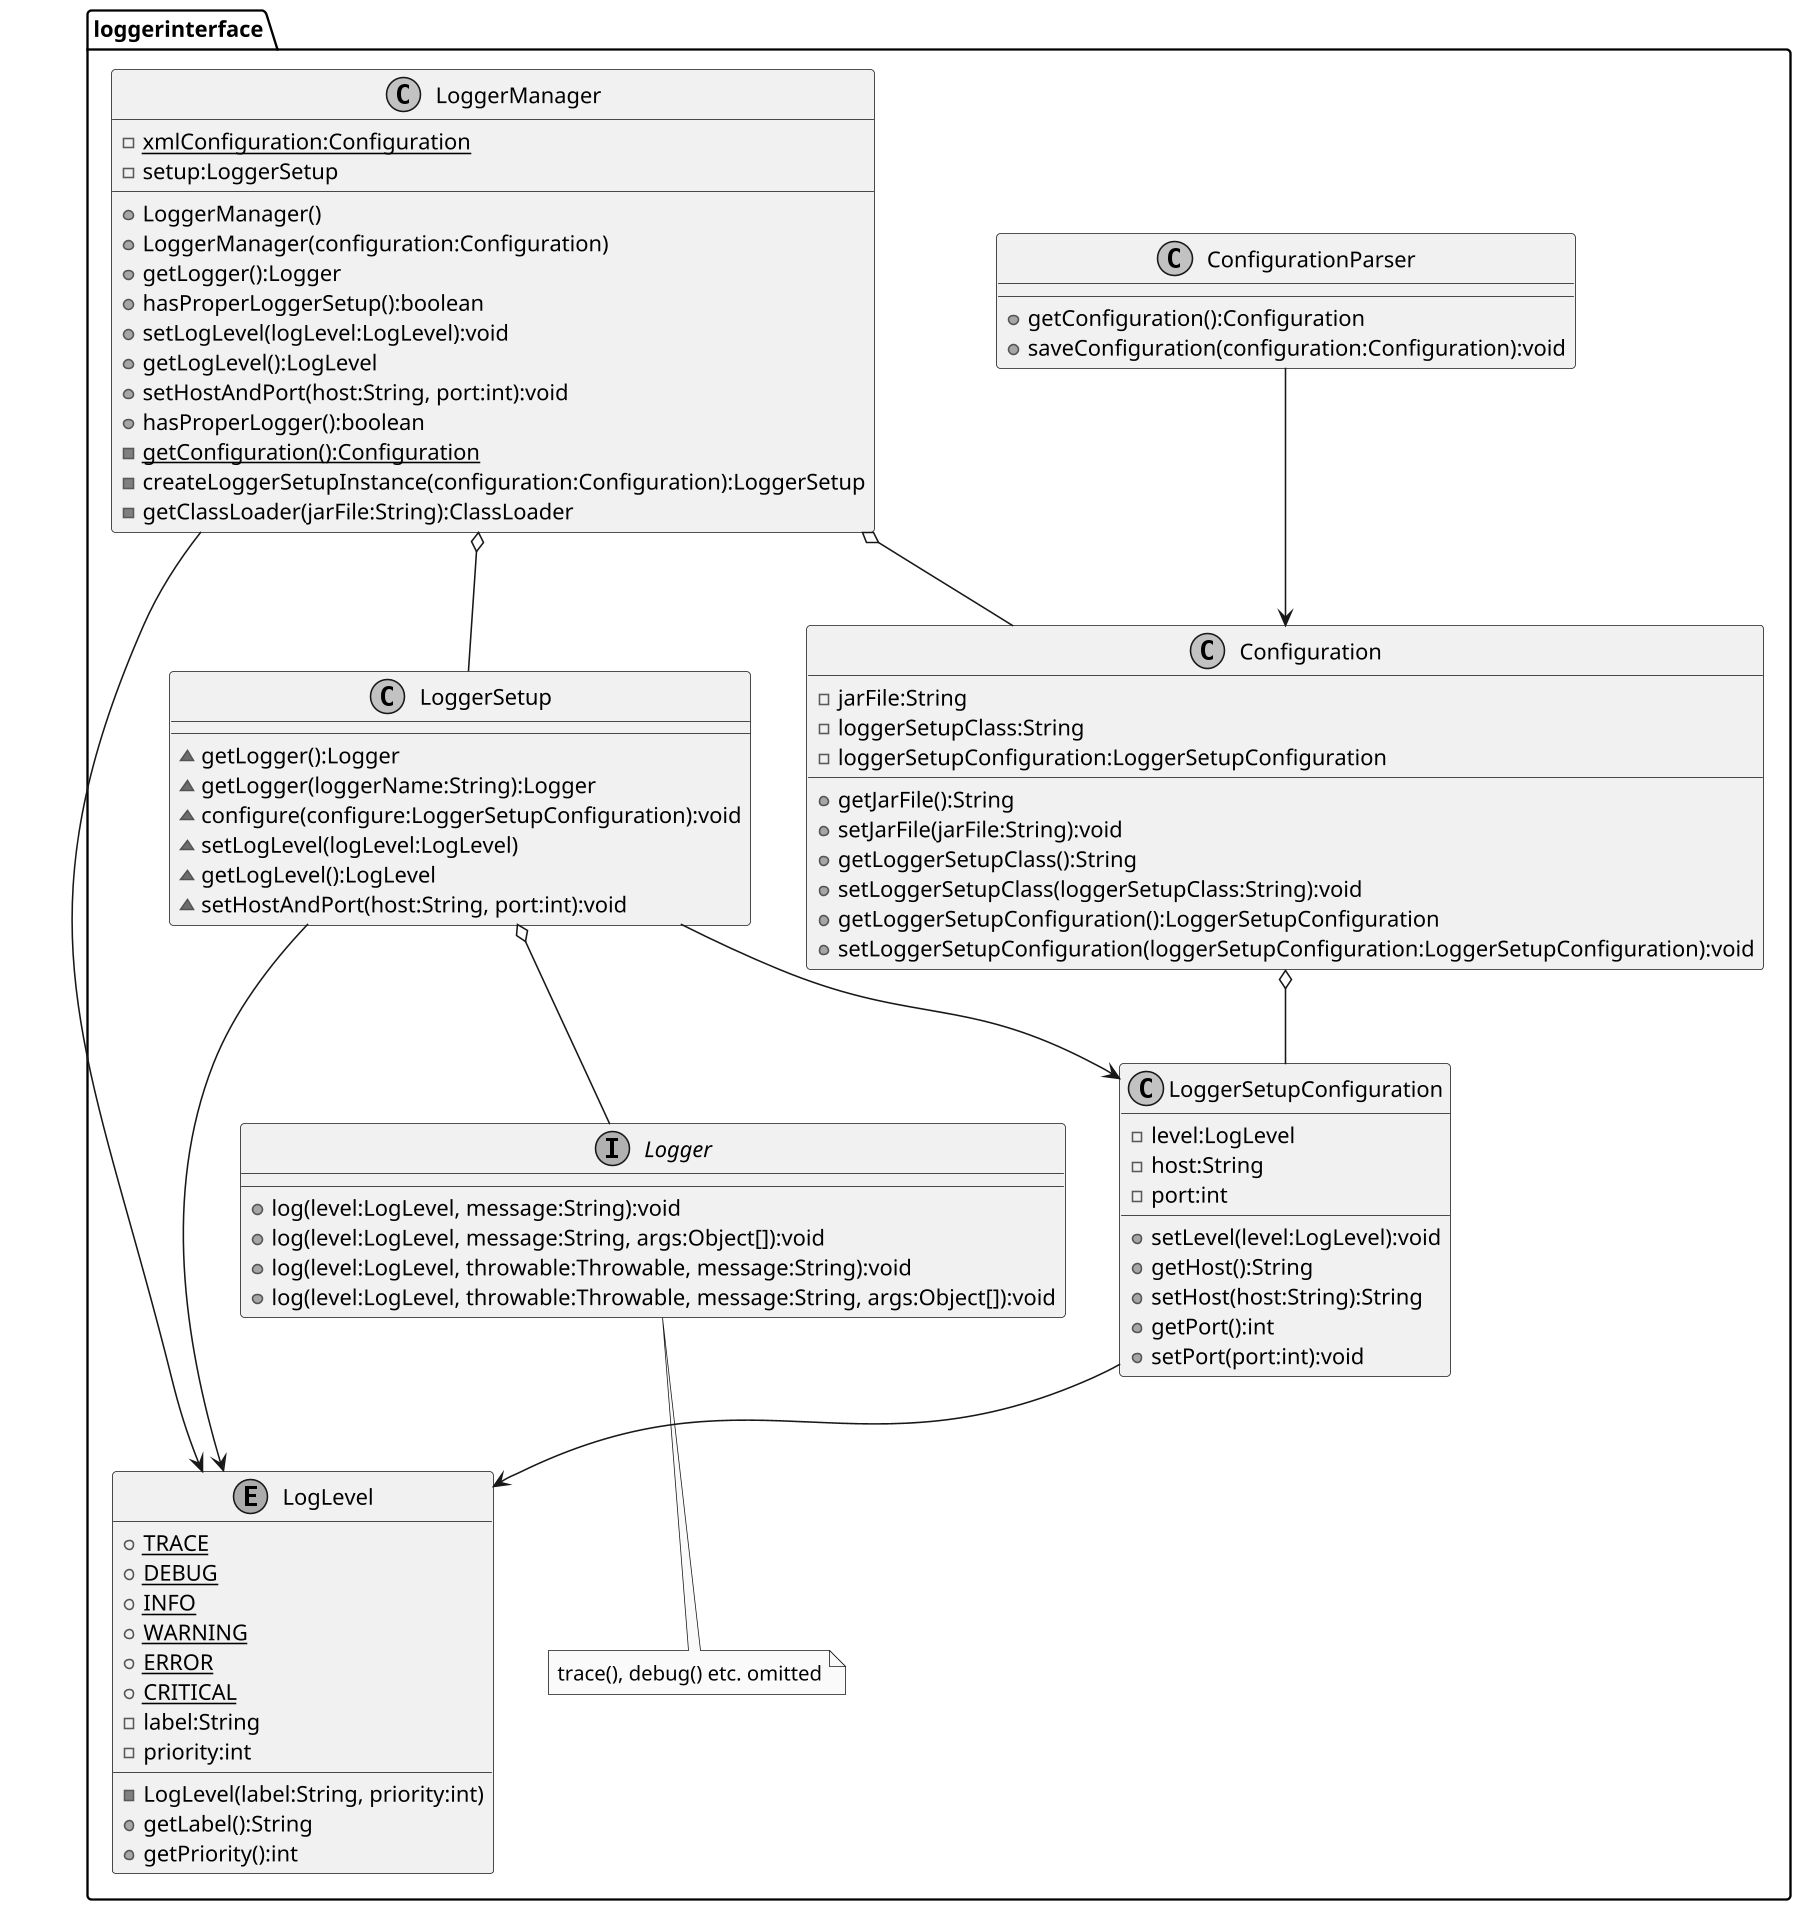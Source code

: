 @startuml

skinparam monochrome true
skinparam defaultFontName Droid Sans
skinparam dpi 150

package "loggerinterface" {
    interface Logger {
        + log(level:LogLevel, message:String):void
        + log(level:LogLevel, message:String, args:Object[]):void
        + log(level:LogLevel, throwable:Throwable, message:String):void
        + log(level:LogLevel, throwable:Throwable, message:String, args:Object[]):void
    }
    note bottom of Logger
        trace(), debug() etc. omitted
    end note
    class Configuration {
        - jarFile:String
        - loggerSetupClass:String
        - loggerSetupConfiguration:LoggerSetupConfiguration
        + getJarFile():String
        + setJarFile(jarFile:String):void
        + getLoggerSetupClass():String
        + setLoggerSetupClass(loggerSetupClass:String):void
        + getLoggerSetupConfiguration():LoggerSetupConfiguration
        + setLoggerSetupConfiguration(loggerSetupConfiguration:LoggerSetupConfiguration):void
    }
    class ConfigurationParser {
        + getConfiguration():Configuration
        + saveConfiguration(configuration:Configuration):void
    }
    class LoggerManager {
        {static} - xmlConfiguration:Configuration
        - setup:LoggerSetup
        + LoggerManager()
        + LoggerManager(configuration:Configuration)
        + getLogger():Logger
        + hasProperLoggerSetup():boolean
        + setLogLevel(logLevel:LogLevel):void
        + getLogLevel():LogLevel
        + setHostAndPort(host:String, port:int):void
        + hasProperLogger():boolean
        {static} - getConfiguration():Configuration
        - createLoggerSetupInstance(configuration:Configuration):LoggerSetup
        - getClassLoader(jarFile:String):ClassLoader
    }
    class LoggerSetup {
        ~ getLogger():Logger
        ~ getLogger(loggerName:String):Logger
        ~ configure(configure:LoggerSetupConfiguration):void
        ~ setLogLevel(logLevel:LogLevel)
        ~ getLogLevel():LogLevel
        ~ setHostAndPort(host:String, port:int):void
    }
    class LoggerSetupConfiguration {
        - level:LogLevel
        - host:String
        - port:int
        + setLevel(level:LogLevel):void
        + getHost():String
        + setHost(host:String):String
        + getPort():int
        + setPort(port:int):void
    }
    enum LogLevel {
        {static} + TRACE
        {static} + DEBUG
        {static} + INFO
        {static} + WARNING
        {static} + ERROR
        {static} + CRITICAL
        - label:String
        - priority:int
        - LogLevel(label:String, priority:int)
        + getLabel():String
        + getPriority():int
    }
    Configuration o-- LoggerSetupConfiguration
    ConfigurationParser --> Configuration
    LoggerManager o-- Configuration
    LoggerManager o-- LoggerSetup
    LoggerManager --> LogLevel
    LoggerSetup o-- Logger
    LoggerSetup --> LoggerSetupConfiguration
    LoggerSetup --> LogLevel
    LoggerSetupConfiguration --> LogLevel
}

@enduml
